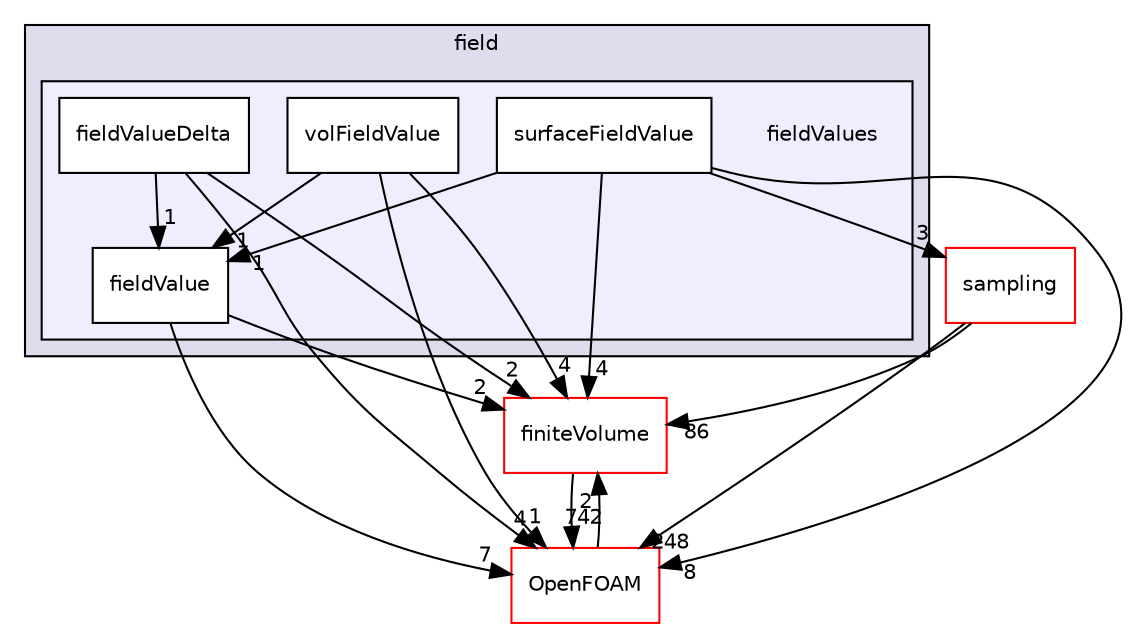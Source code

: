 digraph "src/functionObjects/field/fieldValues" {
  bgcolor=transparent;
  compound=true
  node [ fontsize="10", fontname="Helvetica"];
  edge [ labelfontsize="10", labelfontname="Helvetica"];
  subgraph clusterdir_bae024cac12ddc6733a616261920a91f {
    graph [ bgcolor="#ddddee", pencolor="black", label="field" fontname="Helvetica", fontsize="10", URL="dir_bae024cac12ddc6733a616261920a91f.html"]
  subgraph clusterdir_e7bdba62d866621d8e2ff8ee2457cfce {
    graph [ bgcolor="#eeeeff", pencolor="black", label="" URL="dir_e7bdba62d866621d8e2ff8ee2457cfce.html"];
    dir_e7bdba62d866621d8e2ff8ee2457cfce [shape=plaintext label="fieldValues"];
    dir_0bb64bf1d9a0fe4fdd1408a8a51458da [shape=box label="fieldValue" color="black" fillcolor="white" style="filled" URL="dir_0bb64bf1d9a0fe4fdd1408a8a51458da.html"];
    dir_38cfc9d8261fe83065148391c1b911d5 [shape=box label="fieldValueDelta" color="black" fillcolor="white" style="filled" URL="dir_38cfc9d8261fe83065148391c1b911d5.html"];
    dir_aabd1af77fd72845846f529bf6b69a3a [shape=box label="surfaceFieldValue" color="black" fillcolor="white" style="filled" URL="dir_aabd1af77fd72845846f529bf6b69a3a.html"];
    dir_06e3f41de7a4e687fd63f5a81f53386a [shape=box label="volFieldValue" color="black" fillcolor="white" style="filled" URL="dir_06e3f41de7a4e687fd63f5a81f53386a.html"];
  }
  }
  dir_9bd15774b555cf7259a6fa18f99fe99b [shape=box label="finiteVolume" color="red" URL="dir_9bd15774b555cf7259a6fa18f99fe99b.html"];
  dir_24a3817a3c61c11f04a0a72057522f4f [shape=box label="sampling" color="red" URL="dir_24a3817a3c61c11f04a0a72057522f4f.html"];
  dir_c5473ff19b20e6ec4dfe5c310b3778a8 [shape=box label="OpenFOAM" color="red" URL="dir_c5473ff19b20e6ec4dfe5c310b3778a8.html"];
  dir_9bd15774b555cf7259a6fa18f99fe99b->dir_c5473ff19b20e6ec4dfe5c310b3778a8 [headlabel="742", labeldistance=1.5 headhref="dir_000867_001929.html"];
  dir_24a3817a3c61c11f04a0a72057522f4f->dir_9bd15774b555cf7259a6fa18f99fe99b [headlabel="86", labeldistance=1.5 headhref="dir_002655_000867.html"];
  dir_24a3817a3c61c11f04a0a72057522f4f->dir_c5473ff19b20e6ec4dfe5c310b3778a8 [headlabel="248", labeldistance=1.5 headhref="dir_002655_001929.html"];
  dir_38cfc9d8261fe83065148391c1b911d5->dir_9bd15774b555cf7259a6fa18f99fe99b [headlabel="2", labeldistance=1.5 headhref="dir_001256_000867.html"];
  dir_38cfc9d8261fe83065148391c1b911d5->dir_c5473ff19b20e6ec4dfe5c310b3778a8 [headlabel="4", labeldistance=1.5 headhref="dir_001256_001929.html"];
  dir_38cfc9d8261fe83065148391c1b911d5->dir_0bb64bf1d9a0fe4fdd1408a8a51458da [headlabel="1", labeldistance=1.5 headhref="dir_001256_001255.html"];
  dir_06e3f41de7a4e687fd63f5a81f53386a->dir_9bd15774b555cf7259a6fa18f99fe99b [headlabel="4", labeldistance=1.5 headhref="dir_001258_000867.html"];
  dir_06e3f41de7a4e687fd63f5a81f53386a->dir_c5473ff19b20e6ec4dfe5c310b3778a8 [headlabel="1", labeldistance=1.5 headhref="dir_001258_001929.html"];
  dir_06e3f41de7a4e687fd63f5a81f53386a->dir_0bb64bf1d9a0fe4fdd1408a8a51458da [headlabel="1", labeldistance=1.5 headhref="dir_001258_001255.html"];
  dir_aabd1af77fd72845846f529bf6b69a3a->dir_9bd15774b555cf7259a6fa18f99fe99b [headlabel="4", labeldistance=1.5 headhref="dir_001257_000867.html"];
  dir_aabd1af77fd72845846f529bf6b69a3a->dir_24a3817a3c61c11f04a0a72057522f4f [headlabel="3", labeldistance=1.5 headhref="dir_001257_002655.html"];
  dir_aabd1af77fd72845846f529bf6b69a3a->dir_c5473ff19b20e6ec4dfe5c310b3778a8 [headlabel="8", labeldistance=1.5 headhref="dir_001257_001929.html"];
  dir_aabd1af77fd72845846f529bf6b69a3a->dir_0bb64bf1d9a0fe4fdd1408a8a51458da [headlabel="1", labeldistance=1.5 headhref="dir_001257_001255.html"];
  dir_c5473ff19b20e6ec4dfe5c310b3778a8->dir_9bd15774b555cf7259a6fa18f99fe99b [headlabel="2", labeldistance=1.5 headhref="dir_001929_000867.html"];
  dir_0bb64bf1d9a0fe4fdd1408a8a51458da->dir_9bd15774b555cf7259a6fa18f99fe99b [headlabel="2", labeldistance=1.5 headhref="dir_001255_000867.html"];
  dir_0bb64bf1d9a0fe4fdd1408a8a51458da->dir_c5473ff19b20e6ec4dfe5c310b3778a8 [headlabel="7", labeldistance=1.5 headhref="dir_001255_001929.html"];
}
